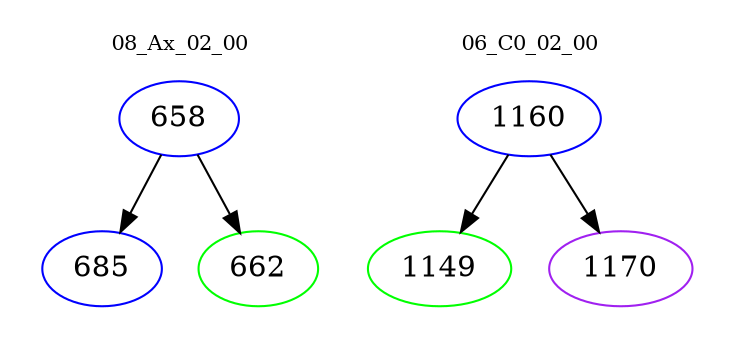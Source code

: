 digraph{
subgraph cluster_0 {
color = white
label = "08_Ax_02_00";
fontsize=10;
T0_658 [label="658", color="blue"]
T0_658 -> T0_685 [color="black"]
T0_685 [label="685", color="blue"]
T0_658 -> T0_662 [color="black"]
T0_662 [label="662", color="green"]
}
subgraph cluster_1 {
color = white
label = "06_C0_02_00";
fontsize=10;
T1_1160 [label="1160", color="blue"]
T1_1160 -> T1_1149 [color="black"]
T1_1149 [label="1149", color="green"]
T1_1160 -> T1_1170 [color="black"]
T1_1170 [label="1170", color="purple"]
}
}
